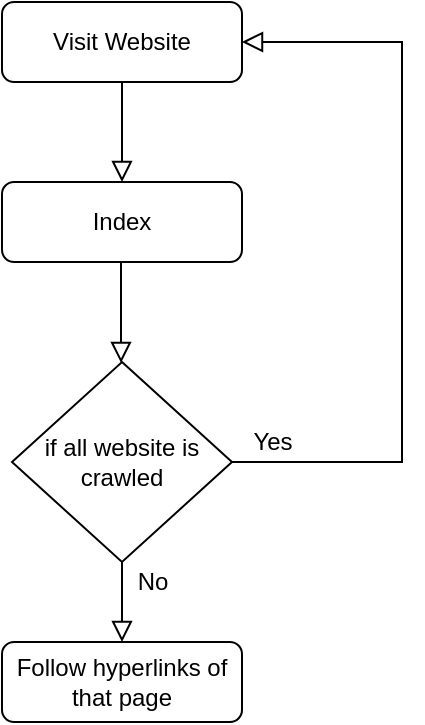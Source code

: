 <mxfile version="13.3.9" type="device"><diagram id="C5RBs43oDa-KdzZeNtuy" name="Page-1"><mxGraphModel dx="1038" dy="580" grid="1" gridSize="10" guides="1" tooltips="1" connect="1" arrows="1" fold="1" page="1" pageScale="1" pageWidth="827" pageHeight="1169" math="0" shadow="0"><root><mxCell id="WIyWlLk6GJQsqaUBKTNV-0"/><mxCell id="WIyWlLk6GJQsqaUBKTNV-1" parent="WIyWlLk6GJQsqaUBKTNV-0"/><mxCell id="WIyWlLk6GJQsqaUBKTNV-2" value="" style="rounded=0;html=1;jettySize=auto;orthogonalLoop=1;fontSize=11;endArrow=block;endFill=0;endSize=8;strokeWidth=1;shadow=0;labelBackgroundColor=none;edgeStyle=orthogonalEdgeStyle;" parent="WIyWlLk6GJQsqaUBKTNV-1" source="WIyWlLk6GJQsqaUBKTNV-3" target="WIyWlLk6GJQsqaUBKTNV-7" edge="1"><mxGeometry relative="1" as="geometry"><mxPoint x="400" y="190" as="targetPoint"/></mxGeometry></mxCell><mxCell id="WIyWlLk6GJQsqaUBKTNV-3" value="Visit Website" style="rounded=1;whiteSpace=wrap;html=1;fontSize=12;glass=0;strokeWidth=1;shadow=0;" parent="WIyWlLk6GJQsqaUBKTNV-1" vertex="1"><mxGeometry x="340" y="100" width="120" height="40" as="geometry"/></mxCell><mxCell id="WIyWlLk6GJQsqaUBKTNV-7" value="Index" style="rounded=1;whiteSpace=wrap;html=1;fontSize=12;glass=0;strokeWidth=1;shadow=0;" parent="WIyWlLk6GJQsqaUBKTNV-1" vertex="1"><mxGeometry x="340" y="190" width="120" height="40" as="geometry"/></mxCell><mxCell id="WIyWlLk6GJQsqaUBKTNV-12" value="Follow hyperlinks of that page" style="rounded=1;whiteSpace=wrap;html=1;fontSize=12;glass=0;strokeWidth=1;shadow=0;" parent="WIyWlLk6GJQsqaUBKTNV-1" vertex="1"><mxGeometry x="340" y="420" width="120" height="40" as="geometry"/></mxCell><mxCell id="OwJTa4sBLw2TriuoVnf5-0" value="" style="rounded=0;html=1;jettySize=auto;orthogonalLoop=1;fontSize=11;endArrow=block;endFill=0;endSize=8;strokeWidth=1;shadow=0;labelBackgroundColor=none;edgeStyle=orthogonalEdgeStyle;" edge="1" parent="WIyWlLk6GJQsqaUBKTNV-1" target="OwJTa4sBLw2TriuoVnf5-1"><mxGeometry relative="1" as="geometry"><mxPoint x="399.5" y="230" as="sourcePoint"/><mxPoint x="399.5" y="280" as="targetPoint"/></mxGeometry></mxCell><mxCell id="OwJTa4sBLw2TriuoVnf5-1" value="if all website is crawled" style="rhombus;whiteSpace=wrap;html=1;" vertex="1" parent="WIyWlLk6GJQsqaUBKTNV-1"><mxGeometry x="345" y="280" width="110" height="100" as="geometry"/></mxCell><mxCell id="OwJTa4sBLw2TriuoVnf5-5" value="" style="rounded=0;html=1;jettySize=auto;orthogonalLoop=1;fontSize=11;endArrow=block;endFill=0;endSize=8;strokeWidth=1;shadow=0;labelBackgroundColor=none;edgeStyle=orthogonalEdgeStyle;" edge="1" parent="WIyWlLk6GJQsqaUBKTNV-1" source="OwJTa4sBLw2TriuoVnf5-1" target="WIyWlLk6GJQsqaUBKTNV-12"><mxGeometry relative="1" as="geometry"><mxPoint x="419.5" y="250" as="sourcePoint"/><mxPoint x="419.5" y="300" as="targetPoint"/></mxGeometry></mxCell><mxCell id="OwJTa4sBLw2TriuoVnf5-6" value="" style="rounded=0;html=1;jettySize=auto;orthogonalLoop=1;fontSize=11;endArrow=block;endFill=0;endSize=8;strokeWidth=1;shadow=0;labelBackgroundColor=none;edgeStyle=orthogonalEdgeStyle;" edge="1" parent="WIyWlLk6GJQsqaUBKTNV-1" source="OwJTa4sBLw2TriuoVnf5-1" target="WIyWlLk6GJQsqaUBKTNV-3"><mxGeometry relative="1" as="geometry"><mxPoint x="429.5" y="260" as="sourcePoint"/><mxPoint x="429.5" y="310" as="targetPoint"/><Array as="points"><mxPoint x="540" y="330"/><mxPoint x="540" y="120"/></Array></mxGeometry></mxCell><mxCell id="OwJTa4sBLw2TriuoVnf5-7" value="Yes" style="text;html=1;align=center;verticalAlign=middle;resizable=0;points=[];autosize=1;" vertex="1" parent="WIyWlLk6GJQsqaUBKTNV-1"><mxGeometry x="460" y="310" width="30" height="20" as="geometry"/></mxCell><mxCell id="OwJTa4sBLw2TriuoVnf5-8" value="No" style="text;html=1;align=center;verticalAlign=middle;resizable=0;points=[];autosize=1;" vertex="1" parent="WIyWlLk6GJQsqaUBKTNV-1"><mxGeometry x="400" y="380" width="30" height="20" as="geometry"/></mxCell></root></mxGraphModel></diagram></mxfile>